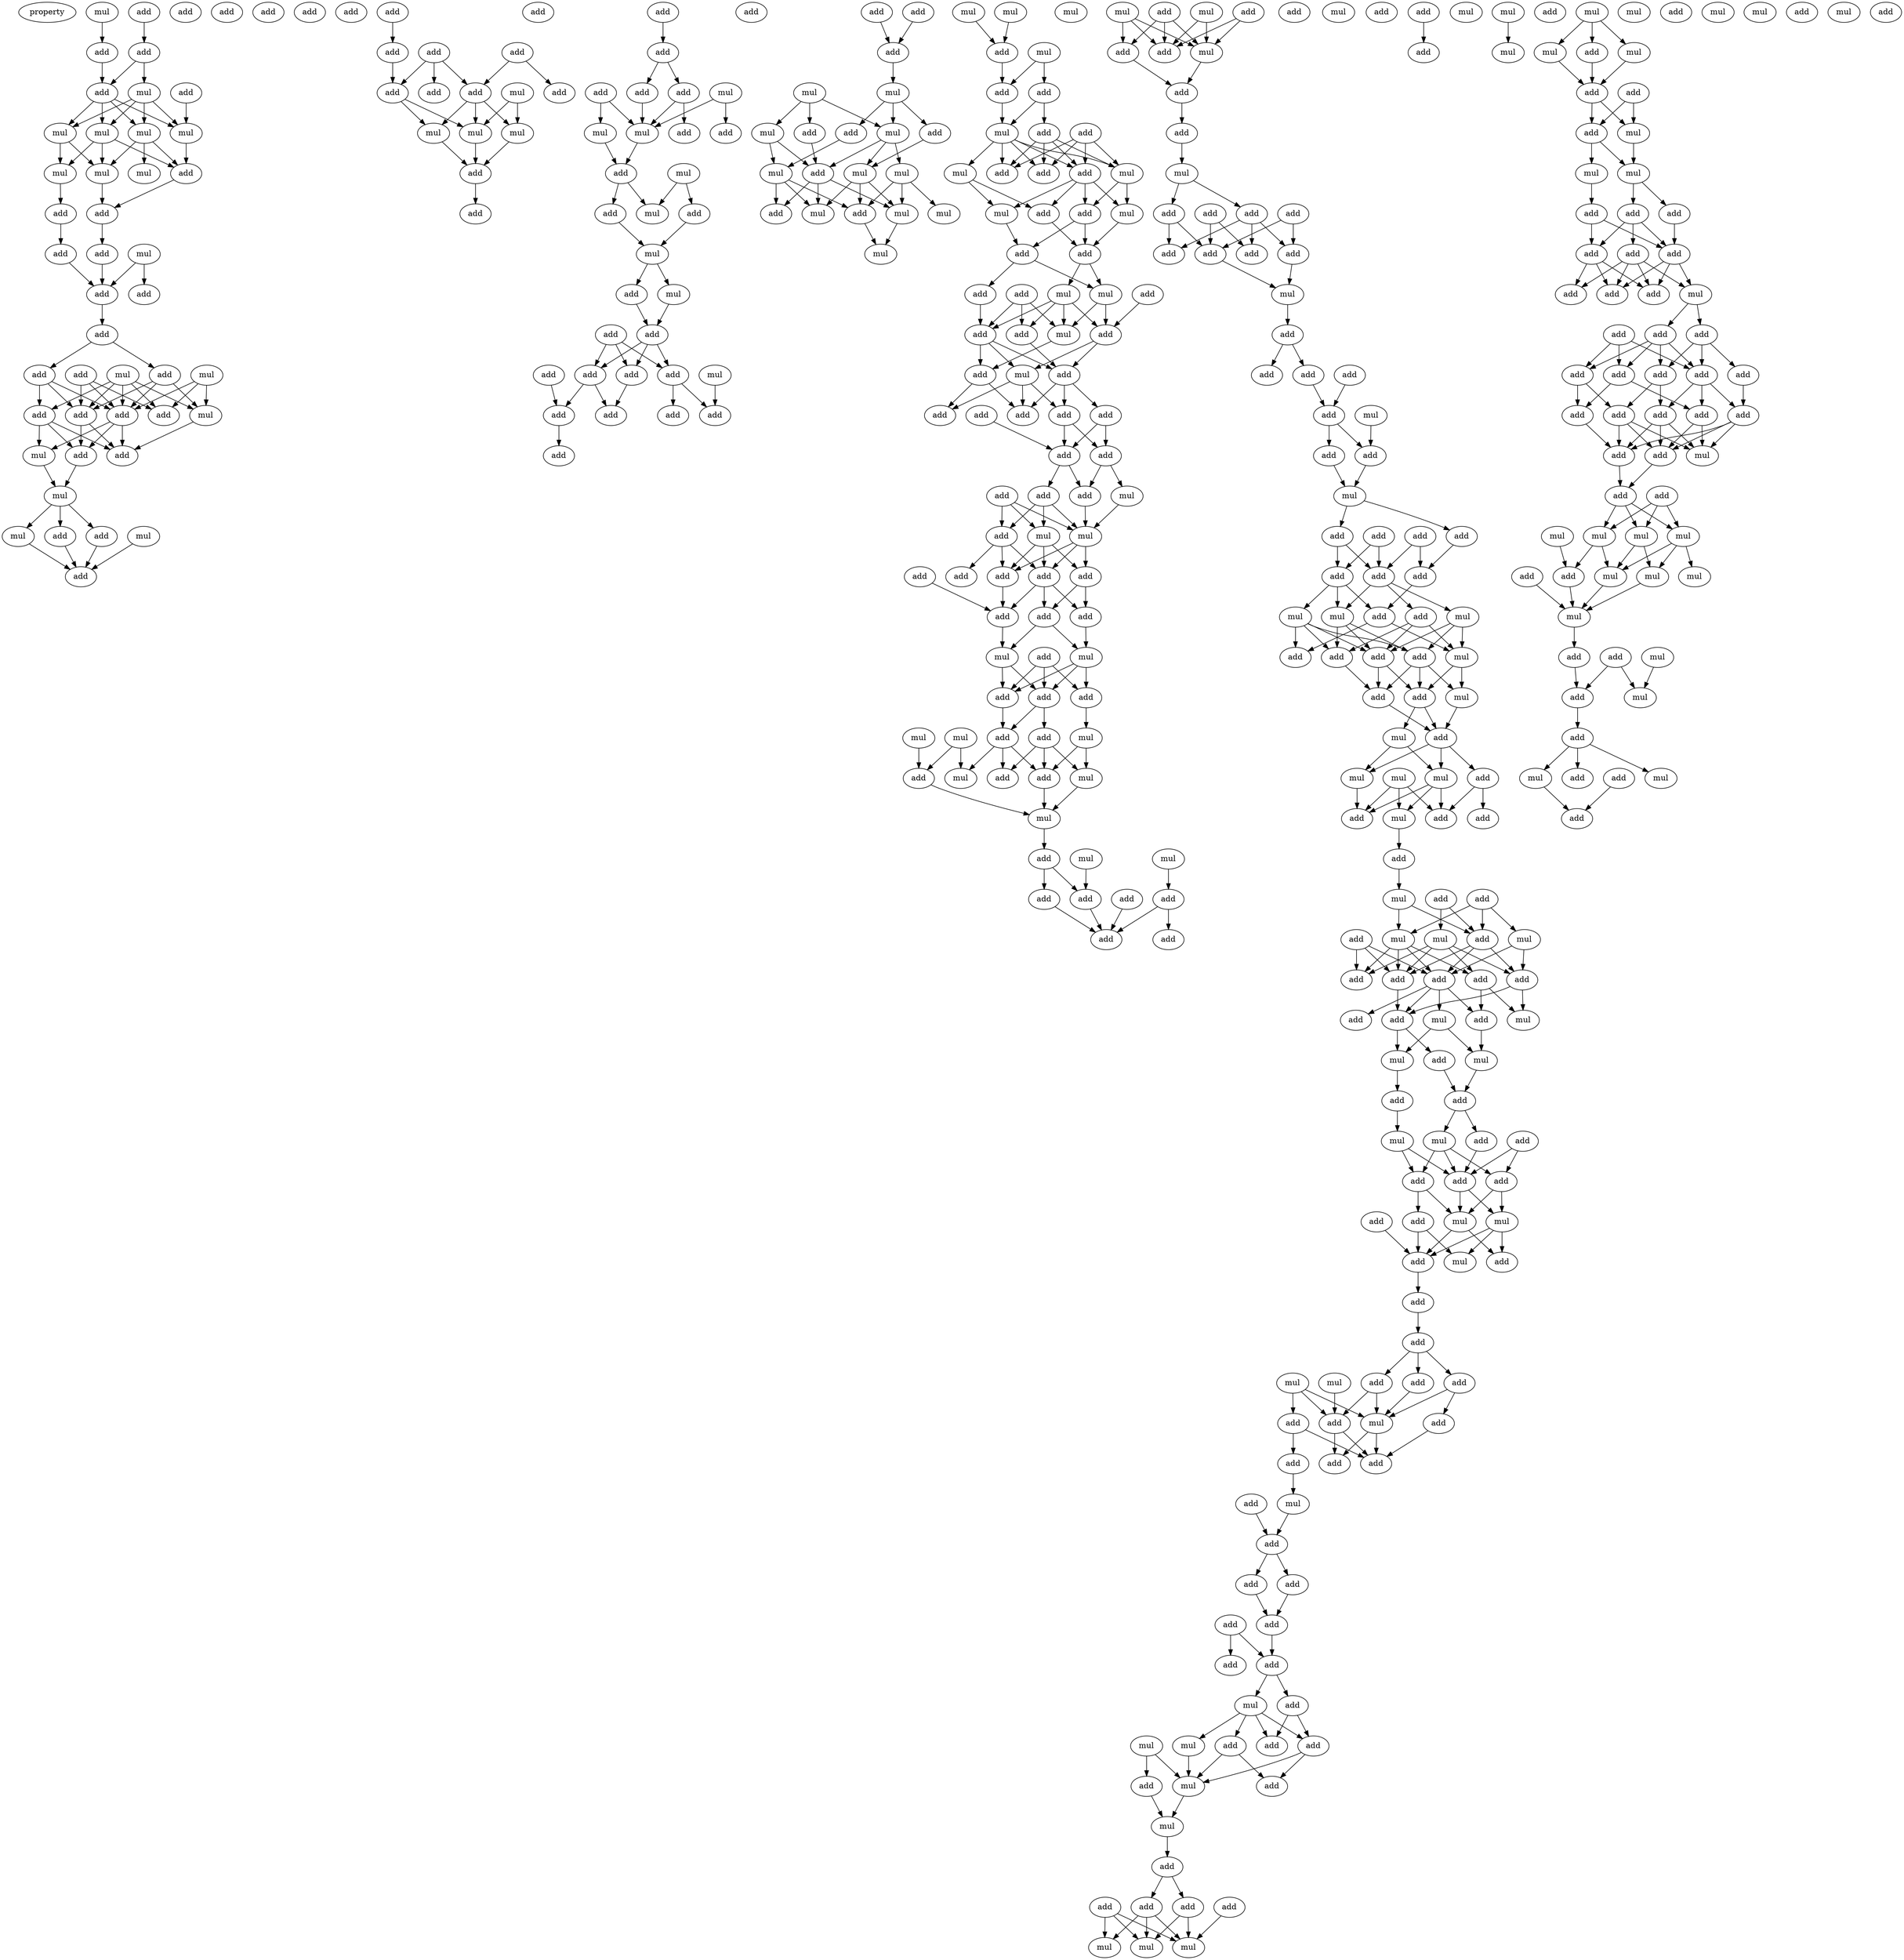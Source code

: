 digraph {
    node [fontcolor=black]
    property [mul=2,lf=1.9]
    0 [ label = mul ];
    1 [ label = add ];
    2 [ label = add ];
    3 [ label = add ];
    4 [ label = add ];
    5 [ label = add ];
    6 [ label = mul ];
    7 [ label = add ];
    8 [ label = add ];
    9 [ label = mul ];
    10 [ label = mul ];
    11 [ label = mul ];
    12 [ label = mul ];
    13 [ label = add ];
    14 [ label = add ];
    15 [ label = mul ];
    16 [ label = mul ];
    17 [ label = mul ];
    18 [ label = add ];
    19 [ label = add ];
    20 [ label = mul ];
    21 [ label = add ];
    22 [ label = add ];
    23 [ label = add ];
    24 [ label = add ];
    25 [ label = add ];
    26 [ label = add ];
    27 [ label = mul ];
    28 [ label = add ];
    29 [ label = add ];
    30 [ label = mul ];
    31 [ label = add ];
    32 [ label = add ];
    33 [ label = mul ];
    34 [ label = add ];
    35 [ label = add ];
    36 [ label = add ];
    37 [ label = mul ];
    38 [ label = add ];
    39 [ label = mul ];
    40 [ label = add ];
    41 [ label = mul ];
    42 [ label = add ];
    43 [ label = add ];
    44 [ label = mul ];
    45 [ label = add ];
    46 [ label = add ];
    47 [ label = add ];
    48 [ label = add ];
    49 [ label = add ];
    50 [ label = add ];
    51 [ label = add ];
    52 [ label = add ];
    53 [ label = mul ];
    54 [ label = add ];
    55 [ label = add ];
    56 [ label = mul ];
    57 [ label = mul ];
    58 [ label = mul ];
    59 [ label = add ];
    60 [ label = add ];
    61 [ label = add ];
    62 [ label = add ];
    63 [ label = add ];
    64 [ label = add ];
    65 [ label = add ];
    66 [ label = add ];
    67 [ label = mul ];
    68 [ label = add ];
    69 [ label = mul ];
    70 [ label = add ];
    71 [ label = mul ];
    72 [ label = mul ];
    73 [ label = add ];
    74 [ label = add ];
    75 [ label = mul ];
    76 [ label = add ];
    77 [ label = mul ];
    78 [ label = add ];
    79 [ label = add ];
    80 [ label = mul ];
    81 [ label = add ];
    82 [ label = add ];
    83 [ label = add ];
    84 [ label = add ];
    85 [ label = add ];
    86 [ label = mul ];
    87 [ label = add ];
    88 [ label = add ];
    89 [ label = add ];
    90 [ label = add ];
    91 [ label = add ];
    92 [ label = add ];
    93 [ label = add ];
    94 [ label = add ];
    95 [ label = add ];
    96 [ label = mul ];
    97 [ label = mul ];
    98 [ label = add ];
    99 [ label = add ];
    100 [ label = mul ];
    101 [ label = add ];
    102 [ label = mul ];
    103 [ label = add ];
    104 [ label = mul ];
    105 [ label = mul ];
    106 [ label = mul ];
    107 [ label = mul ];
    108 [ label = mul ];
    109 [ label = mul ];
    110 [ label = add ];
    111 [ label = add ];
    112 [ label = mul ];
    113 [ label = mul ];
    114 [ label = mul ];
    115 [ label = add ];
    116 [ label = mul ];
    117 [ label = add ];
    118 [ label = add ];
    119 [ label = add ];
    120 [ label = mul ];
    121 [ label = add ];
    122 [ label = add ];
    123 [ label = mul ];
    124 [ label = mul ];
    125 [ label = add ];
    126 [ label = add ];
    127 [ label = add ];
    128 [ label = add ];
    129 [ label = mul ];
    130 [ label = mul ];
    131 [ label = add ];
    132 [ label = add ];
    133 [ label = add ];
    134 [ label = add ];
    135 [ label = mul ];
    136 [ label = add ];
    137 [ label = mul ];
    138 [ label = mul ];
    139 [ label = add ];
    140 [ label = add ];
    141 [ label = add ];
    142 [ label = add ];
    143 [ label = add ];
    144 [ label = mul ];
    145 [ label = add ];
    146 [ label = add ];
    147 [ label = add ];
    148 [ label = add ];
    149 [ label = add ];
    150 [ label = add ];
    151 [ label = add ];
    152 [ label = add ];
    153 [ label = add ];
    154 [ label = mul ];
    155 [ label = add ];
    156 [ label = mul ];
    157 [ label = add ];
    158 [ label = mul ];
    159 [ label = add ];
    160 [ label = add ];
    161 [ label = add ];
    162 [ label = add ];
    163 [ label = add ];
    164 [ label = add ];
    165 [ label = add ];
    166 [ label = add ];
    167 [ label = mul ];
    168 [ label = mul ];
    169 [ label = add ];
    170 [ label = add ];
    171 [ label = add ];
    172 [ label = add ];
    173 [ label = mul ];
    174 [ label = add ];
    175 [ label = mul ];
    176 [ label = mul ];
    177 [ label = add ];
    178 [ label = mul ];
    179 [ label = add ];
    180 [ label = mul ];
    181 [ label = add ];
    182 [ label = add ];
    183 [ label = mul ];
    184 [ label = add ];
    185 [ label = mul ];
    186 [ label = mul ];
    187 [ label = add ];
    188 [ label = add ];
    189 [ label = add ];
    190 [ label = add ];
    191 [ label = add ];
    192 [ label = add ];
    193 [ label = mul ];
    194 [ label = mul ];
    195 [ label = mul ];
    196 [ label = add ];
    197 [ label = add ];
    198 [ label = add ];
    199 [ label = add ];
    200 [ label = mul ];
    201 [ label = add ];
    202 [ label = add ];
    203 [ label = add ];
    204 [ label = mul ];
    205 [ label = mul ];
    206 [ label = add ];
    207 [ label = add ];
    208 [ label = add ];
    209 [ label = add ];
    210 [ label = add ];
    211 [ label = add ];
    212 [ label = add ];
    213 [ label = add ];
    214 [ label = add ];
    215 [ label = mul ];
    216 [ label = add ];
    217 [ label = add ];
    218 [ label = add ];
    219 [ label = add ];
    220 [ label = add ];
    221 [ label = add ];
    222 [ label = mul ];
    223 [ label = add ];
    224 [ label = add ];
    225 [ label = add ];
    226 [ label = mul ];
    227 [ label = add ];
    228 [ label = add ];
    229 [ label = add ];
    230 [ label = add ];
    231 [ label = add ];
    232 [ label = add ];
    233 [ label = add ];
    234 [ label = mul ];
    235 [ label = mul ];
    236 [ label = mul ];
    237 [ label = add ];
    238 [ label = add ];
    239 [ label = mul ];
    240 [ label = add ];
    241 [ label = add ];
    242 [ label = add ];
    243 [ label = add ];
    244 [ label = add ];
    245 [ label = mul ];
    246 [ label = add ];
    247 [ label = add ];
    248 [ label = mul ];
    249 [ label = mul ];
    250 [ label = mul ];
    251 [ label = mul ];
    252 [ label = mul ];
    253 [ label = add ];
    254 [ label = mul ];
    255 [ label = add ];
    256 [ label = add ];
    257 [ label = add ];
    258 [ label = add ];
    259 [ label = mul ];
    260 [ label = add ];
    261 [ label = add ];
    262 [ label = add ];
    263 [ label = add ];
    264 [ label = mul ];
    265 [ label = mul ];
    266 [ label = mul ];
    267 [ label = add ];
    268 [ label = add ];
    269 [ label = add ];
    270 [ label = add ];
    271 [ label = add ];
    272 [ label = add ];
    273 [ label = mul ];
    274 [ label = mul ];
    275 [ label = add ];
    276 [ label = add ];
    277 [ label = mul ];
    278 [ label = mul ];
    279 [ label = add ];
    280 [ label = add ];
    281 [ label = add ];
    282 [ label = add ];
    283 [ label = add ];
    284 [ label = mul ];
    285 [ label = mul ];
    286 [ label = add ];
    287 [ label = add ];
    288 [ label = add ];
    289 [ label = add ];
    290 [ label = mul ];
    291 [ label = mul ];
    292 [ label = add ];
    293 [ label = mul ];
    294 [ label = add ];
    295 [ label = add ];
    296 [ label = add ];
    297 [ label = add ];
    298 [ label = mul ];
    299 [ label = add ];
    300 [ label = add ];
    301 [ label = add ];
    302 [ label = mul ];
    303 [ label = add ];
    304 [ label = add ];
    305 [ label = mul ];
    306 [ label = add ];
    307 [ label = add ];
    308 [ label = add ];
    309 [ label = add ];
    310 [ label = add ];
    311 [ label = mul ];
    312 [ label = add ];
    313 [ label = add ];
    314 [ label = add ];
    315 [ label = add ];
    316 [ label = add ];
    317 [ label = mul ];
    318 [ label = add ];
    319 [ label = add ];
    320 [ label = mul ];
    321 [ label = add ];
    322 [ label = mul ];
    323 [ label = add ];
    324 [ label = add ];
    325 [ label = mul ];
    326 [ label = mul ];
    327 [ label = add ];
    328 [ label = add ];
    329 [ label = add ];
    330 [ label = mul ];
    331 [ label = mul ];
    332 [ label = add ];
    333 [ label = add ];
    334 [ label = add ];
    335 [ label = add ];
    336 [ label = add ];
    337 [ label = add ];
    338 [ label = mul ];
    339 [ label = mul ];
    340 [ label = mul ];
    341 [ label = mul ];
    342 [ label = mul ];
    343 [ label = add ];
    344 [ label = mul ];
    345 [ label = mul ];
    346 [ label = add ];
    347 [ label = add ];
    348 [ label = add ];
    349 [ label = mul ];
    350 [ label = mul ];
    351 [ label = add ];
    352 [ label = mul ];
    353 [ label = mul ];
    354 [ label = mul ];
    355 [ label = add ];
    356 [ label = add ];
    357 [ label = add ];
    358 [ label = add ];
    359 [ label = add ];
    360 [ label = add ];
    361 [ label = mul ];
    362 [ label = add ];
    363 [ label = add ];
    364 [ label = add ];
    365 [ label = add ];
    366 [ label = add ];
    367 [ label = add ];
    368 [ label = add ];
    369 [ label = add ];
    370 [ label = add ];
    371 [ label = add ];
    372 [ label = add ];
    373 [ label = add ];
    374 [ label = add ];
    375 [ label = add ];
    376 [ label = add ];
    377 [ label = add ];
    378 [ label = add ];
    379 [ label = mul ];
    380 [ label = add ];
    381 [ label = add ];
    382 [ label = add ];
    383 [ label = mul ];
    384 [ label = mul ];
    385 [ label = mul ];
    386 [ label = mul ];
    387 [ label = mul ];
    388 [ label = mul ];
    389 [ label = add ];
    390 [ label = mul ];
    391 [ label = add ];
    392 [ label = mul ];
    393 [ label = add ];
    394 [ label = add ];
    395 [ label = mul ];
    396 [ label = add ];
    397 [ label = mul ];
    398 [ label = add ];
    399 [ label = mul ];
    400 [ label = add ];
    401 [ label = add ];
    402 [ label = add ];
    403 [ label = mul ];
    404 [ label = mul ];
    405 [ label = add ];
    406 [ label = add ];
    0 -> 5 [ name = 0 ];
    2 -> 4 [ name = 1 ];
    4 -> 6 [ name = 2 ];
    4 -> 8 [ name = 3 ];
    5 -> 8 [ name = 4 ];
    6 -> 9 [ name = 5 ];
    6 -> 10 [ name = 6 ];
    6 -> 11 [ name = 7 ];
    6 -> 12 [ name = 8 ];
    7 -> 11 [ name = 9 ];
    8 -> 9 [ name = 10 ];
    8 -> 10 [ name = 11 ];
    8 -> 11 [ name = 12 ];
    8 -> 12 [ name = 13 ];
    9 -> 13 [ name = 14 ];
    9 -> 15 [ name = 15 ];
    9 -> 16 [ name = 16 ];
    10 -> 15 [ name = 17 ];
    10 -> 16 [ name = 18 ];
    11 -> 13 [ name = 19 ];
    12 -> 13 [ name = 20 ];
    12 -> 16 [ name = 21 ];
    12 -> 17 [ name = 22 ];
    13 -> 18 [ name = 23 ];
    15 -> 19 [ name = 24 ];
    16 -> 18 [ name = 25 ];
    18 -> 21 [ name = 26 ];
    19 -> 22 [ name = 27 ];
    20 -> 23 [ name = 28 ];
    20 -> 24 [ name = 29 ];
    21 -> 24 [ name = 30 ];
    22 -> 24 [ name = 31 ];
    24 -> 25 [ name = 32 ];
    25 -> 28 [ name = 33 ];
    25 -> 29 [ name = 34 ];
    26 -> 31 [ name = 35 ];
    26 -> 32 [ name = 36 ];
    26 -> 34 [ name = 37 ];
    27 -> 31 [ name = 38 ];
    27 -> 32 [ name = 39 ];
    27 -> 33 [ name = 40 ];
    27 -> 34 [ name = 41 ];
    27 -> 35 [ name = 42 ];
    28 -> 32 [ name = 43 ];
    28 -> 34 [ name = 44 ];
    28 -> 35 [ name = 45 ];
    29 -> 32 [ name = 46 ];
    29 -> 33 [ name = 47 ];
    29 -> 34 [ name = 48 ];
    30 -> 31 [ name = 49 ];
    30 -> 32 [ name = 50 ];
    30 -> 33 [ name = 51 ];
    32 -> 36 [ name = 52 ];
    32 -> 37 [ name = 53 ];
    32 -> 38 [ name = 54 ];
    33 -> 36 [ name = 55 ];
    34 -> 36 [ name = 56 ];
    34 -> 38 [ name = 57 ];
    35 -> 36 [ name = 58 ];
    35 -> 37 [ name = 59 ];
    35 -> 38 [ name = 60 ];
    37 -> 39 [ name = 61 ];
    38 -> 39 [ name = 62 ];
    39 -> 41 [ name = 63 ];
    39 -> 42 [ name = 64 ];
    39 -> 43 [ name = 65 ];
    41 -> 45 [ name = 66 ];
    42 -> 45 [ name = 67 ];
    43 -> 45 [ name = 68 ];
    44 -> 45 [ name = 69 ];
    47 -> 48 [ name = 70 ];
    48 -> 55 [ name = 71 ];
    49 -> 52 [ name = 72 ];
    49 -> 54 [ name = 73 ];
    49 -> 55 [ name = 74 ];
    50 -> 51 [ name = 75 ];
    50 -> 54 [ name = 76 ];
    53 -> 56 [ name = 77 ];
    53 -> 57 [ name = 78 ];
    54 -> 56 [ name = 79 ];
    54 -> 57 [ name = 80 ];
    54 -> 58 [ name = 81 ];
    55 -> 56 [ name = 82 ];
    55 -> 58 [ name = 83 ];
    56 -> 59 [ name = 84 ];
    57 -> 59 [ name = 85 ];
    58 -> 59 [ name = 86 ];
    59 -> 60 [ name = 87 ];
    62 -> 63 [ name = 88 ];
    63 -> 65 [ name = 89 ];
    63 -> 66 [ name = 90 ];
    64 -> 69 [ name = 91 ];
    64 -> 71 [ name = 92 ];
    65 -> 71 [ name = 93 ];
    66 -> 70 [ name = 94 ];
    66 -> 71 [ name = 95 ];
    67 -> 68 [ name = 96 ];
    67 -> 71 [ name = 97 ];
    69 -> 73 [ name = 98 ];
    71 -> 73 [ name = 99 ];
    72 -> 74 [ name = 100 ];
    72 -> 75 [ name = 101 ];
    73 -> 75 [ name = 102 ];
    73 -> 76 [ name = 103 ];
    74 -> 77 [ name = 104 ];
    76 -> 77 [ name = 105 ];
    77 -> 79 [ name = 106 ];
    77 -> 80 [ name = 107 ];
    79 -> 81 [ name = 108 ];
    80 -> 81 [ name = 109 ];
    81 -> 84 [ name = 110 ];
    81 -> 85 [ name = 111 ];
    81 -> 87 [ name = 112 ];
    82 -> 84 [ name = 113 ];
    82 -> 85 [ name = 114 ];
    82 -> 87 [ name = 115 ];
    83 -> 88 [ name = 116 ];
    84 -> 88 [ name = 117 ];
    84 -> 89 [ name = 118 ];
    85 -> 89 [ name = 119 ];
    86 -> 91 [ name = 120 ];
    87 -> 90 [ name = 121 ];
    87 -> 91 [ name = 122 ];
    88 -> 92 [ name = 123 ];
    93 -> 95 [ name = 124 ];
    94 -> 95 [ name = 125 ];
    95 -> 97 [ name = 126 ];
    96 -> 100 [ name = 127 ];
    96 -> 101 [ name = 128 ];
    96 -> 102 [ name = 129 ];
    97 -> 98 [ name = 130 ];
    97 -> 99 [ name = 131 ];
    97 -> 102 [ name = 132 ];
    98 -> 104 [ name = 133 ];
    99 -> 106 [ name = 134 ];
    100 -> 103 [ name = 135 ];
    100 -> 106 [ name = 136 ];
    101 -> 103 [ name = 137 ];
    102 -> 103 [ name = 138 ];
    102 -> 104 [ name = 139 ];
    102 -> 105 [ name = 140 ];
    103 -> 107 [ name = 141 ];
    103 -> 109 [ name = 142 ];
    103 -> 111 [ name = 143 ];
    104 -> 107 [ name = 144 ];
    104 -> 109 [ name = 145 ];
    104 -> 110 [ name = 146 ];
    105 -> 107 [ name = 147 ];
    105 -> 108 [ name = 148 ];
    105 -> 110 [ name = 149 ];
    106 -> 109 [ name = 150 ];
    106 -> 110 [ name = 151 ];
    106 -> 111 [ name = 152 ];
    107 -> 112 [ name = 153 ];
    110 -> 112 [ name = 154 ];
    113 -> 115 [ name = 155 ];
    114 -> 115 [ name = 156 ];
    115 -> 118 [ name = 157 ];
    116 -> 117 [ name = 158 ];
    116 -> 118 [ name = 159 ];
    117 -> 119 [ name = 160 ];
    117 -> 120 [ name = 161 ];
    118 -> 120 [ name = 162 ];
    119 -> 122 [ name = 163 ];
    119 -> 124 [ name = 164 ];
    119 -> 125 [ name = 165 ];
    119 -> 126 [ name = 166 ];
    120 -> 122 [ name = 167 ];
    120 -> 123 [ name = 168 ];
    120 -> 124 [ name = 169 ];
    120 -> 125 [ name = 170 ];
    120 -> 126 [ name = 171 ];
    121 -> 122 [ name = 172 ];
    121 -> 124 [ name = 173 ];
    121 -> 125 [ name = 174 ];
    121 -> 126 [ name = 175 ];
    123 -> 128 [ name = 176 ];
    123 -> 129 [ name = 177 ];
    124 -> 127 [ name = 178 ];
    124 -> 130 [ name = 179 ];
    126 -> 127 [ name = 180 ];
    126 -> 128 [ name = 181 ];
    126 -> 129 [ name = 182 ];
    126 -> 130 [ name = 183 ];
    127 -> 131 [ name = 184 ];
    127 -> 132 [ name = 185 ];
    128 -> 132 [ name = 186 ];
    129 -> 131 [ name = 187 ];
    130 -> 132 [ name = 188 ];
    131 -> 135 [ name = 189 ];
    131 -> 136 [ name = 190 ];
    132 -> 135 [ name = 191 ];
    132 -> 137 [ name = 192 ];
    133 -> 138 [ name = 193 ];
    133 -> 140 [ name = 194 ];
    133 -> 141 [ name = 195 ];
    134 -> 139 [ name = 196 ];
    135 -> 138 [ name = 197 ];
    135 -> 139 [ name = 198 ];
    136 -> 141 [ name = 199 ];
    137 -> 138 [ name = 200 ];
    137 -> 139 [ name = 201 ];
    137 -> 140 [ name = 202 ];
    137 -> 141 [ name = 203 ];
    138 -> 142 [ name = 204 ];
    139 -> 143 [ name = 205 ];
    139 -> 144 [ name = 206 ];
    140 -> 143 [ name = 207 ];
    141 -> 142 [ name = 208 ];
    141 -> 143 [ name = 209 ];
    141 -> 144 [ name = 210 ];
    142 -> 145 [ name = 211 ];
    142 -> 149 [ name = 212 ];
    143 -> 146 [ name = 213 ];
    143 -> 147 [ name = 214 ];
    143 -> 149 [ name = 215 ];
    144 -> 145 [ name = 216 ];
    144 -> 147 [ name = 217 ];
    144 -> 149 [ name = 218 ];
    146 -> 150 [ name = 219 ];
    146 -> 151 [ name = 220 ];
    147 -> 150 [ name = 221 ];
    147 -> 151 [ name = 222 ];
    148 -> 150 [ name = 223 ];
    150 -> 153 [ name = 224 ];
    150 -> 155 [ name = 225 ];
    151 -> 153 [ name = 226 ];
    151 -> 154 [ name = 227 ];
    152 -> 156 [ name = 228 ];
    152 -> 157 [ name = 229 ];
    152 -> 158 [ name = 230 ];
    153 -> 158 [ name = 231 ];
    154 -> 158 [ name = 232 ];
    155 -> 156 [ name = 233 ];
    155 -> 157 [ name = 234 ];
    155 -> 158 [ name = 235 ];
    156 -> 159 [ name = 236 ];
    156 -> 160 [ name = 237 ];
    156 -> 162 [ name = 238 ];
    157 -> 159 [ name = 239 ];
    157 -> 160 [ name = 240 ];
    157 -> 161 [ name = 241 ];
    158 -> 159 [ name = 242 ];
    158 -> 160 [ name = 243 ];
    158 -> 162 [ name = 244 ];
    159 -> 164 [ name = 245 ];
    159 -> 165 [ name = 246 ];
    159 -> 166 [ name = 247 ];
    160 -> 166 [ name = 248 ];
    162 -> 164 [ name = 249 ];
    162 -> 165 [ name = 250 ];
    163 -> 166 [ name = 251 ];
    164 -> 167 [ name = 252 ];
    165 -> 167 [ name = 253 ];
    165 -> 168 [ name = 254 ];
    166 -> 168 [ name = 255 ];
    167 -> 170 [ name = 256 ];
    167 -> 171 [ name = 257 ];
    167 -> 172 [ name = 258 ];
    168 -> 170 [ name = 259 ];
    168 -> 171 [ name = 260 ];
    169 -> 170 [ name = 261 ];
    169 -> 171 [ name = 262 ];
    169 -> 172 [ name = 263 ];
    170 -> 174 [ name = 264 ];
    170 -> 177 [ name = 265 ];
    171 -> 177 [ name = 266 ];
    172 -> 173 [ name = 267 ];
    173 -> 178 [ name = 268 ];
    173 -> 179 [ name = 269 ];
    174 -> 178 [ name = 270 ];
    174 -> 179 [ name = 271 ];
    174 -> 181 [ name = 272 ];
    175 -> 180 [ name = 273 ];
    175 -> 182 [ name = 274 ];
    176 -> 182 [ name = 275 ];
    177 -> 179 [ name = 276 ];
    177 -> 180 [ name = 277 ];
    177 -> 181 [ name = 278 ];
    178 -> 183 [ name = 279 ];
    179 -> 183 [ name = 280 ];
    182 -> 183 [ name = 281 ];
    183 -> 184 [ name = 282 ];
    184 -> 187 [ name = 283 ];
    184 -> 189 [ name = 284 ];
    185 -> 190 [ name = 285 ];
    186 -> 187 [ name = 286 ];
    187 -> 191 [ name = 287 ];
    188 -> 191 [ name = 288 ];
    189 -> 191 [ name = 289 ];
    190 -> 191 [ name = 290 ];
    190 -> 192 [ name = 291 ];
    194 -> 198 [ name = 292 ];
    194 -> 200 [ name = 293 ];
    195 -> 198 [ name = 294 ];
    195 -> 199 [ name = 295 ];
    195 -> 200 [ name = 296 ];
    196 -> 198 [ name = 297 ];
    196 -> 199 [ name = 298 ];
    196 -> 200 [ name = 299 ];
    197 -> 198 [ name = 300 ];
    197 -> 200 [ name = 301 ];
    199 -> 201 [ name = 302 ];
    200 -> 201 [ name = 303 ];
    201 -> 202 [ name = 304 ];
    202 -> 205 [ name = 305 ];
    205 -> 207 [ name = 306 ];
    205 -> 209 [ name = 307 ];
    206 -> 210 [ name = 308 ];
    206 -> 213 [ name = 309 ];
    207 -> 212 [ name = 310 ];
    207 -> 213 [ name = 311 ];
    208 -> 213 [ name = 312 ];
    208 -> 214 [ name = 313 ];
    209 -> 210 [ name = 314 ];
    209 -> 212 [ name = 315 ];
    209 -> 214 [ name = 316 ];
    213 -> 215 [ name = 317 ];
    214 -> 215 [ name = 318 ];
    215 -> 217 [ name = 319 ];
    216 -> 219 [ name = 320 ];
    217 -> 220 [ name = 321 ];
    217 -> 221 [ name = 322 ];
    218 -> 223 [ name = 323 ];
    221 -> 223 [ name = 324 ];
    222 -> 225 [ name = 325 ];
    223 -> 224 [ name = 326 ];
    223 -> 225 [ name = 327 ];
    224 -> 226 [ name = 328 ];
    225 -> 226 [ name = 329 ];
    226 -> 227 [ name = 330 ];
    226 -> 229 [ name = 331 ];
    227 -> 232 [ name = 332 ];
    228 -> 231 [ name = 333 ];
    228 -> 232 [ name = 334 ];
    229 -> 231 [ name = 335 ];
    229 -> 233 [ name = 336 ];
    230 -> 231 [ name = 337 ];
    230 -> 233 [ name = 338 ];
    231 -> 235 [ name = 339 ];
    231 -> 236 [ name = 340 ];
    231 -> 238 [ name = 341 ];
    232 -> 237 [ name = 342 ];
    233 -> 234 [ name = 343 ];
    233 -> 236 [ name = 344 ];
    233 -> 237 [ name = 345 ];
    234 -> 240 [ name = 346 ];
    234 -> 241 [ name = 347 ];
    234 -> 242 [ name = 348 ];
    234 -> 243 [ name = 349 ];
    235 -> 239 [ name = 350 ];
    235 -> 241 [ name = 351 ];
    235 -> 242 [ name = 352 ];
    236 -> 241 [ name = 353 ];
    236 -> 242 [ name = 354 ];
    236 -> 243 [ name = 355 ];
    237 -> 239 [ name = 356 ];
    237 -> 240 [ name = 357 ];
    238 -> 239 [ name = 358 ];
    238 -> 241 [ name = 359 ];
    238 -> 243 [ name = 360 ];
    239 -> 245 [ name = 361 ];
    239 -> 246 [ name = 362 ];
    241 -> 244 [ name = 363 ];
    241 -> 246 [ name = 364 ];
    242 -> 244 [ name = 365 ];
    242 -> 245 [ name = 366 ];
    242 -> 246 [ name = 367 ];
    243 -> 244 [ name = 368 ];
    244 -> 247 [ name = 369 ];
    245 -> 247 [ name = 370 ];
    246 -> 247 [ name = 371 ];
    246 -> 248 [ name = 372 ];
    247 -> 249 [ name = 373 ];
    247 -> 250 [ name = 374 ];
    247 -> 253 [ name = 375 ];
    248 -> 249 [ name = 376 ];
    248 -> 250 [ name = 377 ];
    249 -> 254 [ name = 378 ];
    249 -> 256 [ name = 379 ];
    249 -> 257 [ name = 380 ];
    250 -> 256 [ name = 381 ];
    252 -> 254 [ name = 382 ];
    252 -> 256 [ name = 383 ];
    252 -> 257 [ name = 384 ];
    253 -> 255 [ name = 385 ];
    253 -> 257 [ name = 386 ];
    254 -> 258 [ name = 387 ];
    258 -> 259 [ name = 388 ];
    259 -> 263 [ name = 389 ];
    259 -> 266 [ name = 390 ];
    260 -> 263 [ name = 391 ];
    260 -> 265 [ name = 392 ];
    261 -> 263 [ name = 393 ];
    261 -> 264 [ name = 394 ];
    261 -> 266 [ name = 395 ];
    262 -> 269 [ name = 396 ];
    262 -> 270 [ name = 397 ];
    262 -> 271 [ name = 398 ];
    263 -> 267 [ name = 399 ];
    263 -> 269 [ name = 400 ];
    263 -> 270 [ name = 401 ];
    264 -> 267 [ name = 402 ];
    264 -> 269 [ name = 403 ];
    265 -> 267 [ name = 404 ];
    265 -> 268 [ name = 405 ];
    265 -> 270 [ name = 406 ];
    265 -> 271 [ name = 407 ];
    266 -> 268 [ name = 408 ];
    266 -> 269 [ name = 409 ];
    266 -> 270 [ name = 410 ];
    266 -> 271 [ name = 411 ];
    267 -> 274 [ name = 412 ];
    267 -> 276 [ name = 413 ];
    268 -> 272 [ name = 414 ];
    268 -> 274 [ name = 415 ];
    269 -> 272 [ name = 416 ];
    269 -> 273 [ name = 417 ];
    269 -> 275 [ name = 418 ];
    269 -> 276 [ name = 419 ];
    270 -> 276 [ name = 420 ];
    272 -> 278 [ name = 421 ];
    273 -> 277 [ name = 422 ];
    273 -> 278 [ name = 423 ];
    276 -> 277 [ name = 424 ];
    276 -> 279 [ name = 425 ];
    277 -> 280 [ name = 426 ];
    278 -> 281 [ name = 427 ];
    279 -> 281 [ name = 428 ];
    280 -> 285 [ name = 429 ];
    281 -> 283 [ name = 430 ];
    281 -> 284 [ name = 431 ];
    282 -> 287 [ name = 432 ];
    282 -> 288 [ name = 433 ];
    283 -> 287 [ name = 434 ];
    284 -> 286 [ name = 435 ];
    284 -> 287 [ name = 436 ];
    284 -> 288 [ name = 437 ];
    285 -> 286 [ name = 438 ];
    285 -> 287 [ name = 439 ];
    286 -> 291 [ name = 440 ];
    286 -> 292 [ name = 441 ];
    287 -> 290 [ name = 442 ];
    287 -> 291 [ name = 443 ];
    288 -> 290 [ name = 444 ];
    288 -> 291 [ name = 445 ];
    289 -> 294 [ name = 446 ];
    290 -> 293 [ name = 447 ];
    290 -> 294 [ name = 448 ];
    290 -> 295 [ name = 449 ];
    291 -> 294 [ name = 450 ];
    291 -> 295 [ name = 451 ];
    292 -> 293 [ name = 452 ];
    292 -> 294 [ name = 453 ];
    294 -> 296 [ name = 454 ];
    296 -> 297 [ name = 455 ];
    297 -> 299 [ name = 456 ];
    297 -> 300 [ name = 457 ];
    297 -> 301 [ name = 458 ];
    298 -> 304 [ name = 459 ];
    298 -> 305 [ name = 460 ];
    298 -> 306 [ name = 461 ];
    299 -> 304 [ name = 462 ];
    299 -> 305 [ name = 463 ];
    300 -> 303 [ name = 464 ];
    300 -> 305 [ name = 465 ];
    301 -> 305 [ name = 466 ];
    302 -> 304 [ name = 467 ];
    303 -> 309 [ name = 468 ];
    304 -> 308 [ name = 469 ];
    304 -> 309 [ name = 470 ];
    305 -> 308 [ name = 471 ];
    305 -> 309 [ name = 472 ];
    306 -> 307 [ name = 473 ];
    306 -> 309 [ name = 474 ];
    307 -> 311 [ name = 475 ];
    310 -> 312 [ name = 476 ];
    311 -> 312 [ name = 477 ];
    312 -> 313 [ name = 478 ];
    312 -> 314 [ name = 479 ];
    313 -> 316 [ name = 480 ];
    314 -> 316 [ name = 481 ];
    315 -> 318 [ name = 482 ];
    315 -> 319 [ name = 483 ];
    316 -> 319 [ name = 484 ];
    317 -> 320 [ name = 485 ];
    319 -> 321 [ name = 486 ];
    319 -> 322 [ name = 487 ];
    321 -> 323 [ name = 488 ];
    321 -> 324 [ name = 489 ];
    322 -> 323 [ name = 490 ];
    322 -> 324 [ name = 491 ];
    322 -> 325 [ name = 492 ];
    322 -> 327 [ name = 493 ];
    324 -> 328 [ name = 494 ];
    324 -> 330 [ name = 495 ];
    325 -> 330 [ name = 496 ];
    326 -> 329 [ name = 497 ];
    326 -> 330 [ name = 498 ];
    327 -> 328 [ name = 499 ];
    327 -> 330 [ name = 500 ];
    329 -> 331 [ name = 501 ];
    330 -> 331 [ name = 502 ];
    331 -> 332 [ name = 503 ];
    332 -> 334 [ name = 504 ];
    332 -> 337 [ name = 505 ];
    333 -> 339 [ name = 506 ];
    334 -> 338 [ name = 507 ];
    334 -> 339 [ name = 508 ];
    334 -> 340 [ name = 509 ];
    336 -> 338 [ name = 510 ];
    336 -> 339 [ name = 511 ];
    336 -> 340 [ name = 512 ];
    337 -> 339 [ name = 513 ];
    337 -> 340 [ name = 514 ];
    341 -> 342 [ name = 515 ];
    341 -> 343 [ name = 516 ];
    341 -> 344 [ name = 517 ];
    342 -> 347 [ name = 518 ];
    343 -> 347 [ name = 519 ];
    344 -> 347 [ name = 520 ];
    346 -> 351 [ name = 521 ];
    346 -> 352 [ name = 522 ];
    347 -> 351 [ name = 523 ];
    347 -> 352 [ name = 524 ];
    351 -> 353 [ name = 525 ];
    351 -> 354 [ name = 526 ];
    352 -> 353 [ name = 527 ];
    353 -> 356 [ name = 528 ];
    353 -> 357 [ name = 529 ];
    354 -> 355 [ name = 530 ];
    355 -> 358 [ name = 531 ];
    355 -> 359 [ name = 532 ];
    356 -> 358 [ name = 533 ];
    356 -> 359 [ name = 534 ];
    356 -> 360 [ name = 535 ];
    357 -> 359 [ name = 536 ];
    358 -> 362 [ name = 537 ];
    358 -> 363 [ name = 538 ];
    358 -> 364 [ name = 539 ];
    359 -> 361 [ name = 540 ];
    359 -> 362 [ name = 541 ];
    359 -> 364 [ name = 542 ];
    360 -> 361 [ name = 543 ];
    360 -> 362 [ name = 544 ];
    360 -> 363 [ name = 545 ];
    360 -> 364 [ name = 546 ];
    361 -> 365 [ name = 547 ];
    361 -> 366 [ name = 548 ];
    365 -> 368 [ name = 549 ];
    365 -> 369 [ name = 550 ];
    365 -> 372 [ name = 551 ];
    366 -> 368 [ name = 552 ];
    366 -> 369 [ name = 553 ];
    366 -> 370 [ name = 554 ];
    366 -> 371 [ name = 555 ];
    367 -> 369 [ name = 556 ];
    367 -> 370 [ name = 557 ];
    367 -> 371 [ name = 558 ];
    368 -> 373 [ name = 559 ];
    368 -> 377 [ name = 560 ];
    369 -> 373 [ name = 561 ];
    369 -> 375 [ name = 562 ];
    369 -> 376 [ name = 563 ];
    370 -> 374 [ name = 564 ];
    370 -> 375 [ name = 565 ];
    371 -> 374 [ name = 566 ];
    371 -> 377 [ name = 567 ];
    372 -> 376 [ name = 568 ];
    373 -> 378 [ name = 569 ];
    373 -> 379 [ name = 570 ];
    373 -> 380 [ name = 571 ];
    374 -> 380 [ name = 572 ];
    375 -> 378 [ name = 573 ];
    375 -> 379 [ name = 574 ];
    376 -> 378 [ name = 575 ];
    376 -> 379 [ name = 576 ];
    376 -> 380 [ name = 577 ];
    377 -> 378 [ name = 578 ];
    377 -> 379 [ name = 579 ];
    377 -> 380 [ name = 580 ];
    378 -> 382 [ name = 581 ];
    380 -> 382 [ name = 582 ];
    381 -> 384 [ name = 583 ];
    381 -> 385 [ name = 584 ];
    381 -> 386 [ name = 585 ];
    382 -> 384 [ name = 586 ];
    382 -> 385 [ name = 587 ];
    382 -> 386 [ name = 588 ];
    383 -> 391 [ name = 589 ];
    384 -> 387 [ name = 590 ];
    384 -> 388 [ name = 591 ];
    385 -> 387 [ name = 592 ];
    385 -> 388 [ name = 593 ];
    385 -> 390 [ name = 594 ];
    386 -> 388 [ name = 595 ];
    386 -> 391 [ name = 596 ];
    387 -> 392 [ name = 597 ];
    388 -> 392 [ name = 598 ];
    389 -> 392 [ name = 599 ];
    391 -> 392 [ name = 600 ];
    392 -> 394 [ name = 601 ];
    394 -> 398 [ name = 602 ];
    396 -> 398 [ name = 603 ];
    396 -> 399 [ name = 604 ];
    397 -> 399 [ name = 605 ];
    398 -> 400 [ name = 606 ];
    400 -> 401 [ name = 607 ];
    400 -> 403 [ name = 608 ];
    400 -> 404 [ name = 609 ];
    402 -> 406 [ name = 610 ];
    404 -> 406 [ name = 611 ];
}
